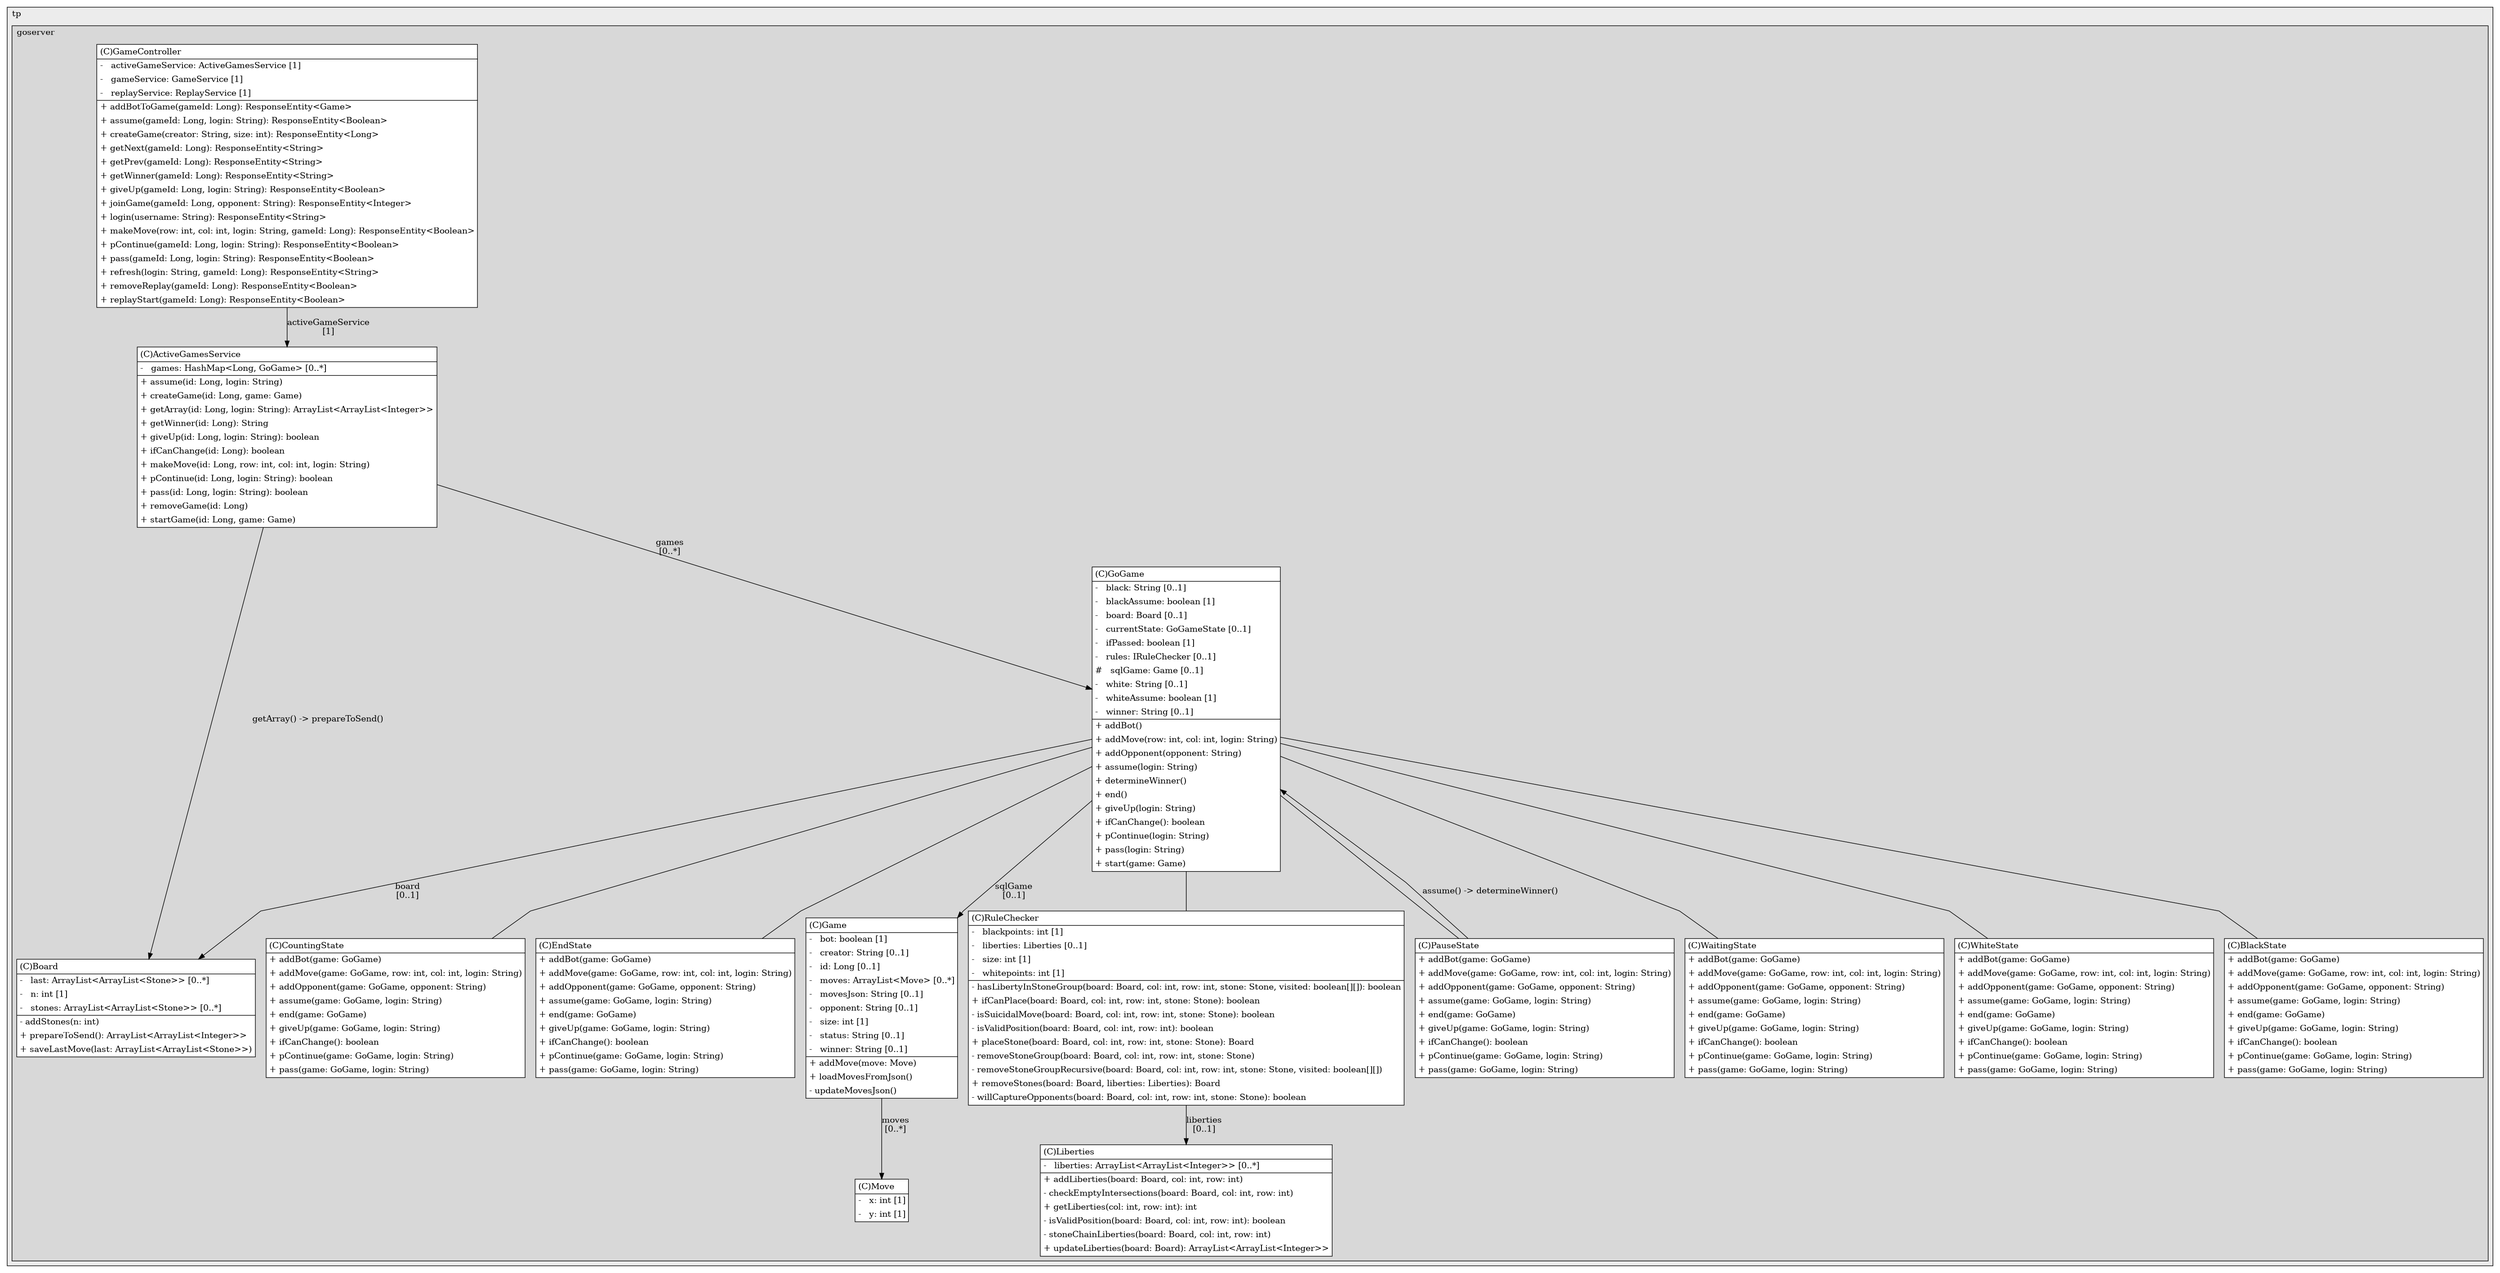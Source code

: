 @startuml

/' diagram meta data start
config=StructureConfiguration;
{
  "projectClassification": {
    "searchMode": "OpenProject", // OpenProject, AllProjects
    "includedProjects": "",
    "pathEndKeywords": "*.impl",
    "isClientPath": "",
    "isClientName": "",
    "isTestPath": "",
    "isTestName": "",
    "isMappingPath": "",
    "isMappingName": "",
    "isDataAccessPath": "",
    "isDataAccessName": "",
    "isDataStructurePath": "",
    "isDataStructureName": "",
    "isInterfaceStructuresPath": "",
    "isInterfaceStructuresName": "",
    "isEntryPointPath": "",
    "isEntryPointName": "",
    "treatFinalFieldsAsMandatory": false
  },
  "graphRestriction": {
    "classPackageExcludeFilter": "",
    "classPackageIncludeFilter": "",
    "classNameExcludeFilter": "",
    "classNameIncludeFilter": "",
    "methodNameExcludeFilter": "",
    "methodNameIncludeFilter": "",
    "removeByInheritance": "", // inheritance/annotation based filtering is done in a second step
    "removeByAnnotation": "",
    "removeByClassPackage": "", // cleanup the graph after inheritance/annotation based filtering is done
    "removeByClassName": "",
    "cutMappings": false,
    "cutEnum": true,
    "cutTests": true,
    "cutClient": true,
    "cutDataAccess": false,
    "cutInterfaceStructures": false,
    "cutDataStructures": false,
    "cutGetterAndSetter": true,
    "cutConstructors": true
  },
  "graphTraversal": {
    "forwardDepth": 3,
    "backwardDepth": 3,
    "classPackageExcludeFilter": "",
    "classPackageIncludeFilter": "",
    "classNameExcludeFilter": "",
    "classNameIncludeFilter": "",
    "methodNameExcludeFilter": "",
    "methodNameIncludeFilter": "",
    "hideMappings": false,
    "hideDataStructures": false,
    "hidePrivateMethods": true,
    "hideInterfaceCalls": true, // indirection: implementation -> interface (is hidden) -> implementation
    "onlyShowApplicationEntryPoints": false, // root node is included
    "useMethodCallsForStructureDiagram": "ForwardOnly" // ForwardOnly, BothDirections, No
  },
  "details": {
    "aggregation": "GroupByClass", // ByClass, GroupByClass, None
    "showClassGenericTypes": true,
    "showMethods": true,
    "showMethodParameterNames": true,
    "showMethodParameterTypes": true,
    "showMethodReturnType": true,
    "showPackageLevels": 2,
    "showDetailedClassStructure": true
  },
  "rootClass": "com.tp.goserver.ActiveGamesService",
  "extensionCallbackMethod": "" // qualified.class.name#methodName - signature: public static String method(String)
}
diagram meta data end '/



digraph g {
    rankdir="TB"
    splines=polyline
    

'nodes 
subgraph cluster_3708 { 
   	label=tp
	labeljust=l
	fillcolor="#ececec"
	style=filled
   
   subgraph cluster_2122490531 { 
   	label=goserver
	labeljust=l
	fillcolor="#d8d8d8"
	style=filled
   
   ActiveGamesService540499056[
	label=<<TABLE BORDER="1" CELLBORDER="0" CELLPADDING="4" CELLSPACING="0">
<TR><TD ALIGN="LEFT" >(C)ActiveGamesService</TD></TR>
<HR/>
<TR><TD ALIGN="LEFT" >-   games: HashMap&lt;Long, GoGame&gt; [0..*]</TD></TR>
<HR/>
<TR><TD ALIGN="LEFT" >+ assume(id: Long, login: String)</TD></TR>
<TR><TD ALIGN="LEFT" >+ createGame(id: Long, game: Game)</TD></TR>
<TR><TD ALIGN="LEFT" >+ getArray(id: Long, login: String): ArrayList&lt;ArrayList&lt;Integer&gt;&gt;</TD></TR>
<TR><TD ALIGN="LEFT" >+ getWinner(id: Long): String</TD></TR>
<TR><TD ALIGN="LEFT" >+ giveUp(id: Long, login: String): boolean</TD></TR>
<TR><TD ALIGN="LEFT" >+ ifCanChange(id: Long): boolean</TD></TR>
<TR><TD ALIGN="LEFT" >+ makeMove(id: Long, row: int, col: int, login: String)</TD></TR>
<TR><TD ALIGN="LEFT" >+ pContinue(id: Long, login: String): boolean</TD></TR>
<TR><TD ALIGN="LEFT" >+ pass(id: Long, login: String): boolean</TD></TR>
<TR><TD ALIGN="LEFT" >+ removeGame(id: Long)</TD></TR>
<TR><TD ALIGN="LEFT" >+ startGame(id: Long, game: Game)</TD></TR>
</TABLE>>
	style=filled
	margin=0
	shape=plaintext
	fillcolor="#FFFFFF"
];

BlackState540499056[
	label=<<TABLE BORDER="1" CELLBORDER="0" CELLPADDING="4" CELLSPACING="0">
<TR><TD ALIGN="LEFT" >(C)BlackState</TD></TR>
<HR/>
<TR><TD ALIGN="LEFT" >+ addBot(game: GoGame)</TD></TR>
<TR><TD ALIGN="LEFT" >+ addMove(game: GoGame, row: int, col: int, login: String)</TD></TR>
<TR><TD ALIGN="LEFT" >+ addOpponent(game: GoGame, opponent: String)</TD></TR>
<TR><TD ALIGN="LEFT" >+ assume(game: GoGame, login: String)</TD></TR>
<TR><TD ALIGN="LEFT" >+ end(game: GoGame)</TD></TR>
<TR><TD ALIGN="LEFT" >+ giveUp(game: GoGame, login: String)</TD></TR>
<TR><TD ALIGN="LEFT" >+ ifCanChange(): boolean</TD></TR>
<TR><TD ALIGN="LEFT" >+ pContinue(game: GoGame, login: String)</TD></TR>
<TR><TD ALIGN="LEFT" >+ pass(game: GoGame, login: String)</TD></TR>
</TABLE>>
	style=filled
	margin=0
	shape=plaintext
	fillcolor="#FFFFFF"
];

Board540499056[
	label=<<TABLE BORDER="1" CELLBORDER="0" CELLPADDING="4" CELLSPACING="0">
<TR><TD ALIGN="LEFT" >(C)Board</TD></TR>
<HR/>
<TR><TD ALIGN="LEFT" >-   last: ArrayList&lt;ArrayList&lt;Stone&gt;&gt; [0..*]</TD></TR>
<TR><TD ALIGN="LEFT" >-   n: int [1]</TD></TR>
<TR><TD ALIGN="LEFT" >-   stones: ArrayList&lt;ArrayList&lt;Stone&gt;&gt; [0..*]</TD></TR>
<HR/>
<TR><TD ALIGN="LEFT" >- addStones(n: int)</TD></TR>
<TR><TD ALIGN="LEFT" >+ prepareToSend(): ArrayList&lt;ArrayList&lt;Integer&gt;&gt;</TD></TR>
<TR><TD ALIGN="LEFT" >+ saveLastMove(last: ArrayList&lt;ArrayList&lt;Stone&gt;&gt;)</TD></TR>
</TABLE>>
	style=filled
	margin=0
	shape=plaintext
	fillcolor="#FFFFFF"
];

CountingState540499056[
	label=<<TABLE BORDER="1" CELLBORDER="0" CELLPADDING="4" CELLSPACING="0">
<TR><TD ALIGN="LEFT" >(C)CountingState</TD></TR>
<HR/>
<TR><TD ALIGN="LEFT" >+ addBot(game: GoGame)</TD></TR>
<TR><TD ALIGN="LEFT" >+ addMove(game: GoGame, row: int, col: int, login: String)</TD></TR>
<TR><TD ALIGN="LEFT" >+ addOpponent(game: GoGame, opponent: String)</TD></TR>
<TR><TD ALIGN="LEFT" >+ assume(game: GoGame, login: String)</TD></TR>
<TR><TD ALIGN="LEFT" >+ end(game: GoGame)</TD></TR>
<TR><TD ALIGN="LEFT" >+ giveUp(game: GoGame, login: String)</TD></TR>
<TR><TD ALIGN="LEFT" >+ ifCanChange(): boolean</TD></TR>
<TR><TD ALIGN="LEFT" >+ pContinue(game: GoGame, login: String)</TD></TR>
<TR><TD ALIGN="LEFT" >+ pass(game: GoGame, login: String)</TD></TR>
</TABLE>>
	style=filled
	margin=0
	shape=plaintext
	fillcolor="#FFFFFF"
];

EndState540499056[
	label=<<TABLE BORDER="1" CELLBORDER="0" CELLPADDING="4" CELLSPACING="0">
<TR><TD ALIGN="LEFT" >(C)EndState</TD></TR>
<HR/>
<TR><TD ALIGN="LEFT" >+ addBot(game: GoGame)</TD></TR>
<TR><TD ALIGN="LEFT" >+ addMove(game: GoGame, row: int, col: int, login: String)</TD></TR>
<TR><TD ALIGN="LEFT" >+ addOpponent(game: GoGame, opponent: String)</TD></TR>
<TR><TD ALIGN="LEFT" >+ assume(game: GoGame, login: String)</TD></TR>
<TR><TD ALIGN="LEFT" >+ end(game: GoGame)</TD></TR>
<TR><TD ALIGN="LEFT" >+ giveUp(game: GoGame, login: String)</TD></TR>
<TR><TD ALIGN="LEFT" >+ ifCanChange(): boolean</TD></TR>
<TR><TD ALIGN="LEFT" >+ pContinue(game: GoGame, login: String)</TD></TR>
<TR><TD ALIGN="LEFT" >+ pass(game: GoGame, login: String)</TD></TR>
</TABLE>>
	style=filled
	margin=0
	shape=plaintext
	fillcolor="#FFFFFF"
];

Game540499056[
	label=<<TABLE BORDER="1" CELLBORDER="0" CELLPADDING="4" CELLSPACING="0">
<TR><TD ALIGN="LEFT" >(C)Game</TD></TR>
<HR/>
<TR><TD ALIGN="LEFT" >-   bot: boolean [1]</TD></TR>
<TR><TD ALIGN="LEFT" >-   creator: String [0..1]</TD></TR>
<TR><TD ALIGN="LEFT" >-   id: Long [0..1]</TD></TR>
<TR><TD ALIGN="LEFT" >-   moves: ArrayList&lt;Move&gt; [0..*]</TD></TR>
<TR><TD ALIGN="LEFT" >-   movesJson: String [0..1]</TD></TR>
<TR><TD ALIGN="LEFT" >-   opponent: String [0..1]</TD></TR>
<TR><TD ALIGN="LEFT" >-   size: int [1]</TD></TR>
<TR><TD ALIGN="LEFT" >-   status: String [0..1]</TD></TR>
<TR><TD ALIGN="LEFT" >-   winner: String [0..1]</TD></TR>
<HR/>
<TR><TD ALIGN="LEFT" >+ addMove(move: Move)</TD></TR>
<TR><TD ALIGN="LEFT" >+ loadMovesFromJson()</TD></TR>
<TR><TD ALIGN="LEFT" >- updateMovesJson()</TD></TR>
</TABLE>>
	style=filled
	margin=0
	shape=plaintext
	fillcolor="#FFFFFF"
];

GameController540499056[
	label=<<TABLE BORDER="1" CELLBORDER="0" CELLPADDING="4" CELLSPACING="0">
<TR><TD ALIGN="LEFT" >(C)GameController</TD></TR>
<HR/>
<TR><TD ALIGN="LEFT" >-   activeGameService: ActiveGamesService [1]</TD></TR>
<TR><TD ALIGN="LEFT" >-   gameService: GameService [1]</TD></TR>
<TR><TD ALIGN="LEFT" >-   replayService: ReplayService [1]</TD></TR>
<HR/>
<TR><TD ALIGN="LEFT" >+ addBotToGame(gameId: Long): ResponseEntity&lt;Game&gt;</TD></TR>
<TR><TD ALIGN="LEFT" >+ assume(gameId: Long, login: String): ResponseEntity&lt;Boolean&gt;</TD></TR>
<TR><TD ALIGN="LEFT" >+ createGame(creator: String, size: int): ResponseEntity&lt;Long&gt;</TD></TR>
<TR><TD ALIGN="LEFT" >+ getNext(gameId: Long): ResponseEntity&lt;String&gt;</TD></TR>
<TR><TD ALIGN="LEFT" >+ getPrev(gameId: Long): ResponseEntity&lt;String&gt;</TD></TR>
<TR><TD ALIGN="LEFT" >+ getWinner(gameId: Long): ResponseEntity&lt;String&gt;</TD></TR>
<TR><TD ALIGN="LEFT" >+ giveUp(gameId: Long, login: String): ResponseEntity&lt;Boolean&gt;</TD></TR>
<TR><TD ALIGN="LEFT" >+ joinGame(gameId: Long, opponent: String): ResponseEntity&lt;Integer&gt;</TD></TR>
<TR><TD ALIGN="LEFT" >+ login(username: String): ResponseEntity&lt;String&gt;</TD></TR>
<TR><TD ALIGN="LEFT" >+ makeMove(row: int, col: int, login: String, gameId: Long): ResponseEntity&lt;Boolean&gt;</TD></TR>
<TR><TD ALIGN="LEFT" >+ pContinue(gameId: Long, login: String): ResponseEntity&lt;Boolean&gt;</TD></TR>
<TR><TD ALIGN="LEFT" >+ pass(gameId: Long, login: String): ResponseEntity&lt;Boolean&gt;</TD></TR>
<TR><TD ALIGN="LEFT" >+ refresh(login: String, gameId: Long): ResponseEntity&lt;String&gt;</TD></TR>
<TR><TD ALIGN="LEFT" >+ removeReplay(gameId: Long): ResponseEntity&lt;Boolean&gt;</TD></TR>
<TR><TD ALIGN="LEFT" >+ replayStart(gameId: Long): ResponseEntity&lt;Boolean&gt;</TD></TR>
</TABLE>>
	style=filled
	margin=0
	shape=plaintext
	fillcolor="#FFFFFF"
];

GoGame540499056[
	label=<<TABLE BORDER="1" CELLBORDER="0" CELLPADDING="4" CELLSPACING="0">
<TR><TD ALIGN="LEFT" >(C)GoGame</TD></TR>
<HR/>
<TR><TD ALIGN="LEFT" >-   black: String [0..1]</TD></TR>
<TR><TD ALIGN="LEFT" >-   blackAssume: boolean [1]</TD></TR>
<TR><TD ALIGN="LEFT" >-   board: Board [0..1]</TD></TR>
<TR><TD ALIGN="LEFT" >-   currentState: GoGameState [0..1]</TD></TR>
<TR><TD ALIGN="LEFT" >-   ifPassed: boolean [1]</TD></TR>
<TR><TD ALIGN="LEFT" >-   rules: IRuleChecker [0..1]</TD></TR>
<TR><TD ALIGN="LEFT" >#   sqlGame: Game [0..1]</TD></TR>
<TR><TD ALIGN="LEFT" >-   white: String [0..1]</TD></TR>
<TR><TD ALIGN="LEFT" >-   whiteAssume: boolean [1]</TD></TR>
<TR><TD ALIGN="LEFT" >-   winner: String [0..1]</TD></TR>
<HR/>
<TR><TD ALIGN="LEFT" >+ addBot()</TD></TR>
<TR><TD ALIGN="LEFT" >+ addMove(row: int, col: int, login: String)</TD></TR>
<TR><TD ALIGN="LEFT" >+ addOpponent(opponent: String)</TD></TR>
<TR><TD ALIGN="LEFT" >+ assume(login: String)</TD></TR>
<TR><TD ALIGN="LEFT" >+ determineWinner()</TD></TR>
<TR><TD ALIGN="LEFT" >+ end()</TD></TR>
<TR><TD ALIGN="LEFT" >+ giveUp(login: String)</TD></TR>
<TR><TD ALIGN="LEFT" >+ ifCanChange(): boolean</TD></TR>
<TR><TD ALIGN="LEFT" >+ pContinue(login: String)</TD></TR>
<TR><TD ALIGN="LEFT" >+ pass(login: String)</TD></TR>
<TR><TD ALIGN="LEFT" >+ start(game: Game)</TD></TR>
</TABLE>>
	style=filled
	margin=0
	shape=plaintext
	fillcolor="#FFFFFF"
];

Liberties540499056[
	label=<<TABLE BORDER="1" CELLBORDER="0" CELLPADDING="4" CELLSPACING="0">
<TR><TD ALIGN="LEFT" >(C)Liberties</TD></TR>
<HR/>
<TR><TD ALIGN="LEFT" >-   liberties: ArrayList&lt;ArrayList&lt;Integer&gt;&gt; [0..*]</TD></TR>
<HR/>
<TR><TD ALIGN="LEFT" >+ addLiberties(board: Board, col: int, row: int)</TD></TR>
<TR><TD ALIGN="LEFT" >- checkEmptyIntersections(board: Board, col: int, row: int)</TD></TR>
<TR><TD ALIGN="LEFT" >+ getLiberties(col: int, row: int): int</TD></TR>
<TR><TD ALIGN="LEFT" >- isValidPosition(board: Board, col: int, row: int): boolean</TD></TR>
<TR><TD ALIGN="LEFT" >- stoneChainLiberties(board: Board, col: int, row: int)</TD></TR>
<TR><TD ALIGN="LEFT" >+ updateLiberties(board: Board): ArrayList&lt;ArrayList&lt;Integer&gt;&gt;</TD></TR>
</TABLE>>
	style=filled
	margin=0
	shape=plaintext
	fillcolor="#FFFFFF"
];

Move540499056[
	label=<<TABLE BORDER="1" CELLBORDER="0" CELLPADDING="4" CELLSPACING="0">
<TR><TD ALIGN="LEFT" >(C)Move</TD></TR>
<HR/>
<TR><TD ALIGN="LEFT" >-   x: int [1]</TD></TR>
<TR><TD ALIGN="LEFT" >-   y: int [1]</TD></TR>
</TABLE>>
	style=filled
	margin=0
	shape=plaintext
	fillcolor="#FFFFFF"
];

PauseState540499056[
	label=<<TABLE BORDER="1" CELLBORDER="0" CELLPADDING="4" CELLSPACING="0">
<TR><TD ALIGN="LEFT" >(C)PauseState</TD></TR>
<HR/>
<TR><TD ALIGN="LEFT" >+ addBot(game: GoGame)</TD></TR>
<TR><TD ALIGN="LEFT" >+ addMove(game: GoGame, row: int, col: int, login: String)</TD></TR>
<TR><TD ALIGN="LEFT" >+ addOpponent(game: GoGame, opponent: String)</TD></TR>
<TR><TD ALIGN="LEFT" >+ assume(game: GoGame, login: String)</TD></TR>
<TR><TD ALIGN="LEFT" >+ end(game: GoGame)</TD></TR>
<TR><TD ALIGN="LEFT" >+ giveUp(game: GoGame, login: String)</TD></TR>
<TR><TD ALIGN="LEFT" >+ ifCanChange(): boolean</TD></TR>
<TR><TD ALIGN="LEFT" >+ pContinue(game: GoGame, login: String)</TD></TR>
<TR><TD ALIGN="LEFT" >+ pass(game: GoGame, login: String)</TD></TR>
</TABLE>>
	style=filled
	margin=0
	shape=plaintext
	fillcolor="#FFFFFF"
];

RuleChecker540499056[
	label=<<TABLE BORDER="1" CELLBORDER="0" CELLPADDING="4" CELLSPACING="0">
<TR><TD ALIGN="LEFT" >(C)RuleChecker</TD></TR>
<HR/>
<TR><TD ALIGN="LEFT" >-   blackpoints: int [1]</TD></TR>
<TR><TD ALIGN="LEFT" >-   liberties: Liberties [0..1]</TD></TR>
<TR><TD ALIGN="LEFT" >-   size: int [1]</TD></TR>
<TR><TD ALIGN="LEFT" >-   whitepoints: int [1]</TD></TR>
<HR/>
<TR><TD ALIGN="LEFT" >- hasLibertyInStoneGroup(board: Board, col: int, row: int, stone: Stone, visited: boolean[][]): boolean</TD></TR>
<TR><TD ALIGN="LEFT" >+ ifCanPlace(board: Board, col: int, row: int, stone: Stone): boolean</TD></TR>
<TR><TD ALIGN="LEFT" >- isSuicidalMove(board: Board, col: int, row: int, stone: Stone): boolean</TD></TR>
<TR><TD ALIGN="LEFT" >- isValidPosition(board: Board, col: int, row: int): boolean</TD></TR>
<TR><TD ALIGN="LEFT" >+ placeStone(board: Board, col: int, row: int, stone: Stone): Board</TD></TR>
<TR><TD ALIGN="LEFT" >- removeStoneGroup(board: Board, col: int, row: int, stone: Stone)</TD></TR>
<TR><TD ALIGN="LEFT" >- removeStoneGroupRecursive(board: Board, col: int, row: int, stone: Stone, visited: boolean[][])</TD></TR>
<TR><TD ALIGN="LEFT" >+ removeStones(board: Board, liberties: Liberties): Board</TD></TR>
<TR><TD ALIGN="LEFT" >- willCaptureOpponents(board: Board, col: int, row: int, stone: Stone): boolean</TD></TR>
</TABLE>>
	style=filled
	margin=0
	shape=plaintext
	fillcolor="#FFFFFF"
];

WaitingState540499056[
	label=<<TABLE BORDER="1" CELLBORDER="0" CELLPADDING="4" CELLSPACING="0">
<TR><TD ALIGN="LEFT" >(C)WaitingState</TD></TR>
<HR/>
<TR><TD ALIGN="LEFT" >+ addBot(game: GoGame)</TD></TR>
<TR><TD ALIGN="LEFT" >+ addMove(game: GoGame, row: int, col: int, login: String)</TD></TR>
<TR><TD ALIGN="LEFT" >+ addOpponent(game: GoGame, opponent: String)</TD></TR>
<TR><TD ALIGN="LEFT" >+ assume(game: GoGame, login: String)</TD></TR>
<TR><TD ALIGN="LEFT" >+ end(game: GoGame)</TD></TR>
<TR><TD ALIGN="LEFT" >+ giveUp(game: GoGame, login: String)</TD></TR>
<TR><TD ALIGN="LEFT" >+ ifCanChange(): boolean</TD></TR>
<TR><TD ALIGN="LEFT" >+ pContinue(game: GoGame, login: String)</TD></TR>
<TR><TD ALIGN="LEFT" >+ pass(game: GoGame, login: String)</TD></TR>
</TABLE>>
	style=filled
	margin=0
	shape=plaintext
	fillcolor="#FFFFFF"
];

WhiteState540499056[
	label=<<TABLE BORDER="1" CELLBORDER="0" CELLPADDING="4" CELLSPACING="0">
<TR><TD ALIGN="LEFT" >(C)WhiteState</TD></TR>
<HR/>
<TR><TD ALIGN="LEFT" >+ addBot(game: GoGame)</TD></TR>
<TR><TD ALIGN="LEFT" >+ addMove(game: GoGame, row: int, col: int, login: String)</TD></TR>
<TR><TD ALIGN="LEFT" >+ addOpponent(game: GoGame, opponent: String)</TD></TR>
<TR><TD ALIGN="LEFT" >+ assume(game: GoGame, login: String)</TD></TR>
<TR><TD ALIGN="LEFT" >+ end(game: GoGame)</TD></TR>
<TR><TD ALIGN="LEFT" >+ giveUp(game: GoGame, login: String)</TD></TR>
<TR><TD ALIGN="LEFT" >+ ifCanChange(): boolean</TD></TR>
<TR><TD ALIGN="LEFT" >+ pContinue(game: GoGame, login: String)</TD></TR>
<TR><TD ALIGN="LEFT" >+ pass(game: GoGame, login: String)</TD></TR>
</TABLE>>
	style=filled
	margin=0
	shape=plaintext
	fillcolor="#FFFFFF"
];
} 
} 

'edges    
ActiveGamesService540499056 -> Board540499056[label="getArray() -> prepareToSend()"];
ActiveGamesService540499056 -> GoGame540499056[label="games
[0..*]"];
Game540499056 -> Move540499056[label="moves
[0..*]"];
GameController540499056 -> ActiveGamesService540499056[label="activeGameService
[1]"];
GoGame540499056 -> BlackState540499056[arrowhead=none];
GoGame540499056 -> Board540499056[label="board
[0..1]"];
GoGame540499056 -> CountingState540499056[arrowhead=none];
GoGame540499056 -> EndState540499056[arrowhead=none];
GoGame540499056 -> Game540499056[label="sqlGame
[0..1]"];
GoGame540499056 -> PauseState540499056[arrowhead=none];
GoGame540499056 -> RuleChecker540499056[arrowhead=none];
GoGame540499056 -> WaitingState540499056[arrowhead=none];
GoGame540499056 -> WhiteState540499056[arrowhead=none];
PauseState540499056 -> GoGame540499056[label="assume() -> determineWinner()"];
RuleChecker540499056 -> Liberties540499056[label="liberties
[0..1]"];
    
}
@enduml